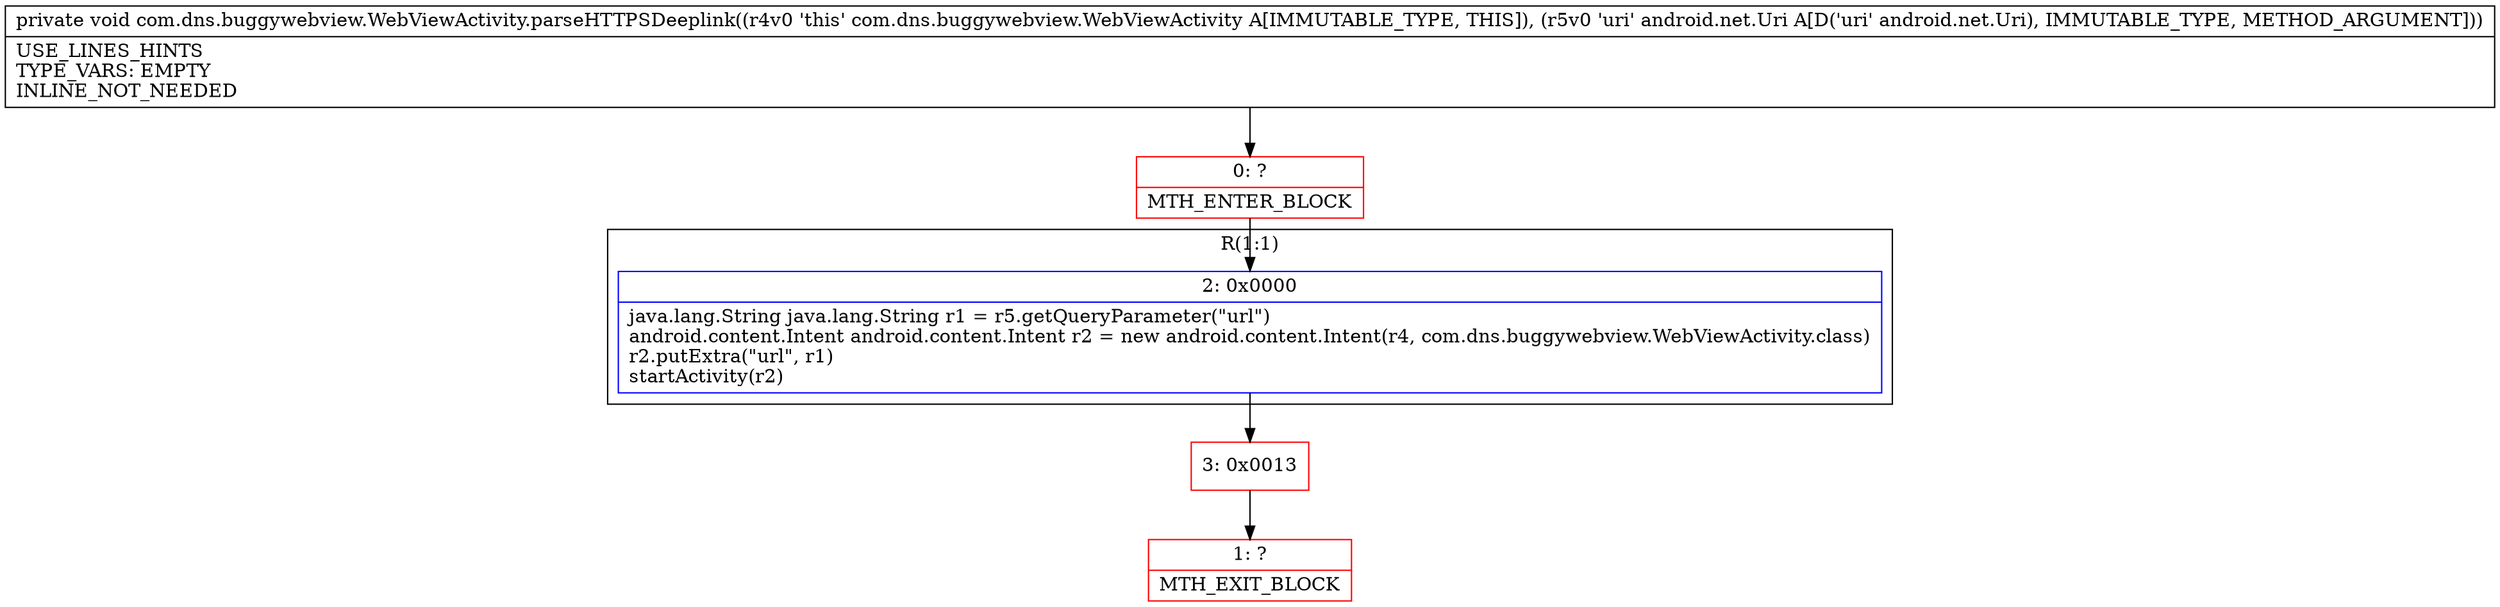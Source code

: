digraph "CFG forcom.dns.buggywebview.WebViewActivity.parseHTTPSDeeplink(Landroid\/net\/Uri;)V" {
subgraph cluster_Region_2064670670 {
label = "R(1:1)";
node [shape=record,color=blue];
Node_2 [shape=record,label="{2\:\ 0x0000|java.lang.String java.lang.String r1 = r5.getQueryParameter(\"url\")\landroid.content.Intent android.content.Intent r2 = new android.content.Intent(r4, com.dns.buggywebview.WebViewActivity.class)\lr2.putExtra(\"url\", r1)\lstartActivity(r2)\l}"];
}
Node_0 [shape=record,color=red,label="{0\:\ ?|MTH_ENTER_BLOCK\l}"];
Node_3 [shape=record,color=red,label="{3\:\ 0x0013}"];
Node_1 [shape=record,color=red,label="{1\:\ ?|MTH_EXIT_BLOCK\l}"];
MethodNode[shape=record,label="{private void com.dns.buggywebview.WebViewActivity.parseHTTPSDeeplink((r4v0 'this' com.dns.buggywebview.WebViewActivity A[IMMUTABLE_TYPE, THIS]), (r5v0 'uri' android.net.Uri A[D('uri' android.net.Uri), IMMUTABLE_TYPE, METHOD_ARGUMENT]))  | USE_LINES_HINTS\lTYPE_VARS: EMPTY\lINLINE_NOT_NEEDED\l}"];
MethodNode -> Node_0;Node_2 -> Node_3;
Node_0 -> Node_2;
Node_3 -> Node_1;
}


